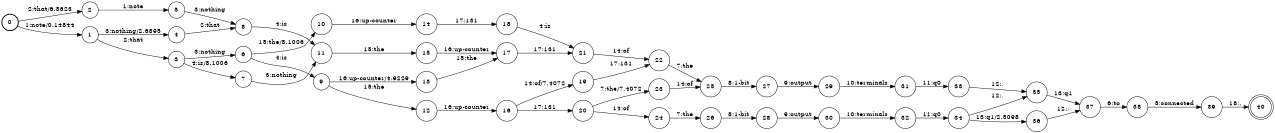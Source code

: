 digraph FST {
rankdir = LR;
size = "8.5,11";
label = "";
center = 1;
orientation = Portrait;
ranksep = "0.4";
nodesep = "0.25";
0 [label = "0", shape = circle, style = bold, fontsize = 14]
	0 -> 1 [label = "1:note/0.14844", fontsize = 14];
	0 -> 2 [label = "2:that/6.8623", fontsize = 14];
1 [label = "1", shape = circle, style = solid, fontsize = 14]
	1 -> 3 [label = "2:that", fontsize = 14];
	1 -> 4 [label = "3:nothing/2.6895", fontsize = 14];
2 [label = "2", shape = circle, style = solid, fontsize = 14]
	2 -> 5 [label = "1:note", fontsize = 14];
3 [label = "3", shape = circle, style = solid, fontsize = 14]
	3 -> 6 [label = "3:nothing", fontsize = 14];
	3 -> 7 [label = "4:is/8.1006", fontsize = 14];
4 [label = "4", shape = circle, style = solid, fontsize = 14]
	4 -> 8 [label = "2:that", fontsize = 14];
5 [label = "5", shape = circle, style = solid, fontsize = 14]
	5 -> 8 [label = "3:nothing", fontsize = 14];
6 [label = "6", shape = circle, style = solid, fontsize = 14]
	6 -> 9 [label = "4:is", fontsize = 14];
	6 -> 10 [label = "15:the/8.1006", fontsize = 14];
7 [label = "7", shape = circle, style = solid, fontsize = 14]
	7 -> 11 [label = "3:nothing", fontsize = 14];
8 [label = "8", shape = circle, style = solid, fontsize = 14]
	8 -> 11 [label = "4:is", fontsize = 14];
9 [label = "9", shape = circle, style = solid, fontsize = 14]
	9 -> 12 [label = "15:the", fontsize = 14];
	9 -> 13 [label = "16:up-counter/4.9229", fontsize = 14];
10 [label = "10", shape = circle, style = solid, fontsize = 14]
	10 -> 14 [label = "16:up-counter", fontsize = 14];
11 [label = "11", shape = circle, style = solid, fontsize = 14]
	11 -> 15 [label = "15:the", fontsize = 14];
12 [label = "12", shape = circle, style = solid, fontsize = 14]
	12 -> 16 [label = "16:up-counter", fontsize = 14];
13 [label = "13", shape = circle, style = solid, fontsize = 14]
	13 -> 17 [label = "15:the", fontsize = 14];
14 [label = "14", shape = circle, style = solid, fontsize = 14]
	14 -> 18 [label = "17:131", fontsize = 14];
15 [label = "15", shape = circle, style = solid, fontsize = 14]
	15 -> 17 [label = "16:up-counter", fontsize = 14];
16 [label = "16", shape = circle, style = solid, fontsize = 14]
	16 -> 19 [label = "14:of/7.4072", fontsize = 14];
	16 -> 20 [label = "17:131", fontsize = 14];
17 [label = "17", shape = circle, style = solid, fontsize = 14]
	17 -> 21 [label = "17:131", fontsize = 14];
18 [label = "18", shape = circle, style = solid, fontsize = 14]
	18 -> 21 [label = "4:is", fontsize = 14];
19 [label = "19", shape = circle, style = solid, fontsize = 14]
	19 -> 22 [label = "17:131", fontsize = 14];
20 [label = "20", shape = circle, style = solid, fontsize = 14]
	20 -> 24 [label = "14:of", fontsize = 14];
	20 -> 23 [label = "7:the/7.4072", fontsize = 14];
21 [label = "21", shape = circle, style = solid, fontsize = 14]
	21 -> 22 [label = "14:of", fontsize = 14];
22 [label = "22", shape = circle, style = solid, fontsize = 14]
	22 -> 25 [label = "7:the", fontsize = 14];
23 [label = "23", shape = circle, style = solid, fontsize = 14]
	23 -> 25 [label = "14:of", fontsize = 14];
24 [label = "24", shape = circle, style = solid, fontsize = 14]
	24 -> 26 [label = "7:the", fontsize = 14];
25 [label = "25", shape = circle, style = solid, fontsize = 14]
	25 -> 27 [label = "8:1-bit", fontsize = 14];
26 [label = "26", shape = circle, style = solid, fontsize = 14]
	26 -> 28 [label = "8:1-bit", fontsize = 14];
27 [label = "27", shape = circle, style = solid, fontsize = 14]
	27 -> 29 [label = "9:output", fontsize = 14];
28 [label = "28", shape = circle, style = solid, fontsize = 14]
	28 -> 30 [label = "9:output", fontsize = 14];
29 [label = "29", shape = circle, style = solid, fontsize = 14]
	29 -> 31 [label = "10:terminals", fontsize = 14];
30 [label = "30", shape = circle, style = solid, fontsize = 14]
	30 -> 32 [label = "10:terminals", fontsize = 14];
31 [label = "31", shape = circle, style = solid, fontsize = 14]
	31 -> 33 [label = "11:q0", fontsize = 14];
32 [label = "32", shape = circle, style = solid, fontsize = 14]
	32 -> 34 [label = "11:q0", fontsize = 14];
33 [label = "33", shape = circle, style = solid, fontsize = 14]
	33 -> 35 [label = "12:,", fontsize = 14];
34 [label = "34", shape = circle, style = solid, fontsize = 14]
	34 -> 35 [label = "12:,", fontsize = 14];
	34 -> 36 [label = "13:q1/2.5098", fontsize = 14];
35 [label = "35", shape = circle, style = solid, fontsize = 14]
	35 -> 37 [label = "13:q1", fontsize = 14];
36 [label = "36", shape = circle, style = solid, fontsize = 14]
	36 -> 37 [label = "12:,", fontsize = 14];
37 [label = "37", shape = circle, style = solid, fontsize = 14]
	37 -> 38 [label = "6:to", fontsize = 14];
38 [label = "38", shape = circle, style = solid, fontsize = 14]
	38 -> 39 [label = "5:connected", fontsize = 14];
39 [label = "39", shape = circle, style = solid, fontsize = 14]
	39 -> 40 [label = "18:.", fontsize = 14];
40 [label = "40", shape = doublecircle, style = solid, fontsize = 14]
}
